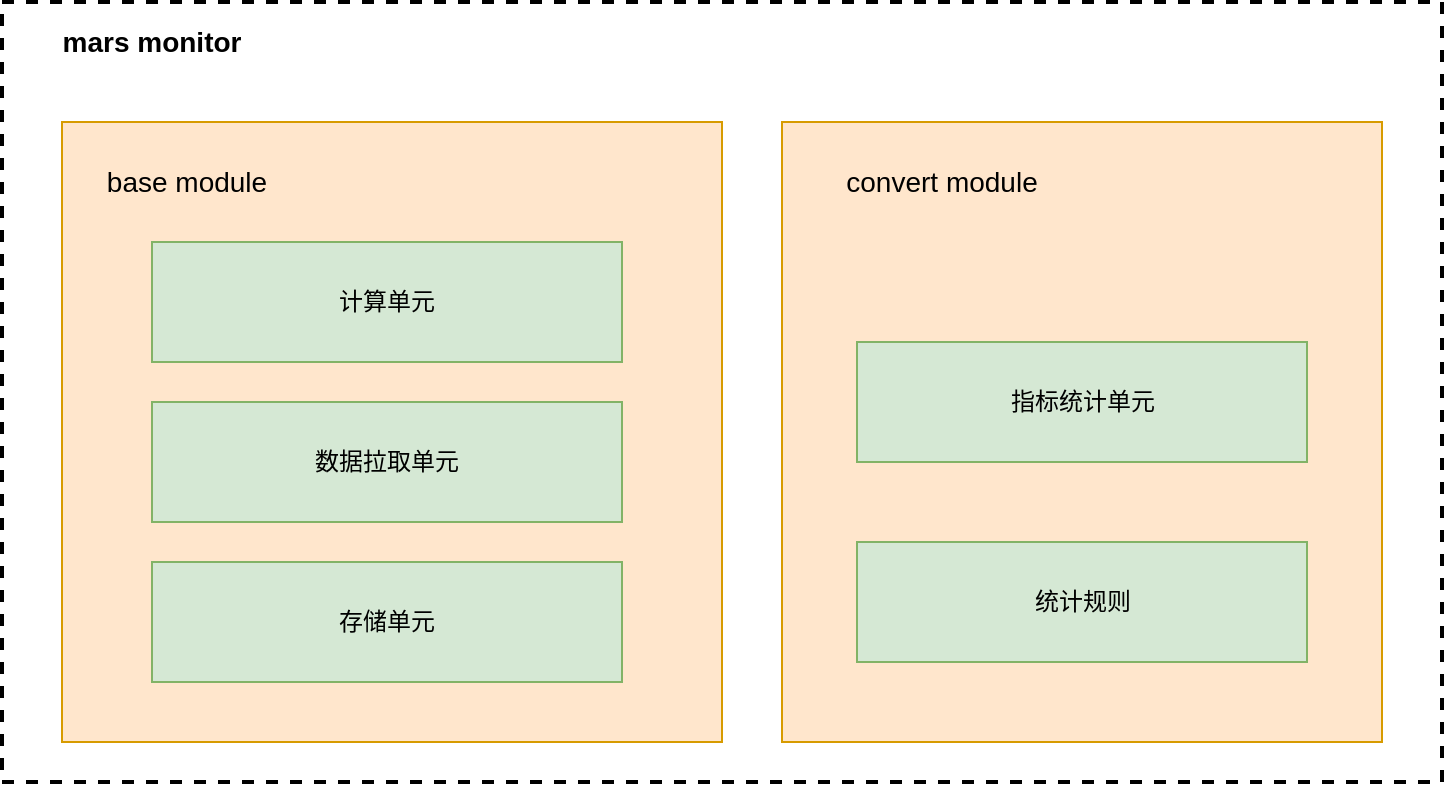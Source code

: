 <mxfile version="12.1.3" type="github" pages="1">
  <diagram id="GXcnSGkBILCFDOEzEzxC" name="Page-1">
    <mxGraphModel dx="786" dy="465" grid="1" gridSize="10" guides="1" tooltips="1" connect="1" arrows="1" fold="1" page="1" pageScale="1" pageWidth="826" pageHeight="1169" math="0" shadow="0">
      <root>
        <mxCell id="0"/>
        <mxCell id="1" parent="0"/>
        <mxCell id="27X9IHpaQD17-JOF2652-1" value="" style="rounded=0;whiteSpace=wrap;html=1;dashed=1;strokeWidth=2;" vertex="1" parent="1">
          <mxGeometry x="40" y="90" width="720" height="390" as="geometry"/>
        </mxCell>
        <mxCell id="27X9IHpaQD17-JOF2652-2" value="&lt;b&gt;&lt;font style=&quot;font-size: 14px&quot;&gt;mars monitor&lt;/font&gt;&lt;/b&gt;" style="text;html=1;strokeColor=none;fillColor=none;align=center;verticalAlign=middle;whiteSpace=wrap;rounded=0;dashed=1;" vertex="1" parent="1">
          <mxGeometry x="50" y="100" width="130" height="20" as="geometry"/>
        </mxCell>
        <mxCell id="27X9IHpaQD17-JOF2652-3" value="" style="rounded=0;whiteSpace=wrap;html=1;strokeWidth=1;fillColor=#ffe6cc;strokeColor=#d79b00;" vertex="1" parent="1">
          <mxGeometry x="70" y="150" width="330" height="310" as="geometry"/>
        </mxCell>
        <mxCell id="27X9IHpaQD17-JOF2652-4" value="&lt;font style=&quot;font-size: 14px&quot;&gt;base module&lt;/font&gt;" style="text;html=1;strokeColor=none;fillColor=none;align=center;verticalAlign=middle;whiteSpace=wrap;rounded=0;" vertex="1" parent="1">
          <mxGeometry x="85" y="170" width="95" height="20" as="geometry"/>
        </mxCell>
        <mxCell id="27X9IHpaQD17-JOF2652-5" value="存储单元" style="rounded=0;whiteSpace=wrap;html=1;strokeWidth=1;fillColor=#d5e8d4;strokeColor=#82b366;" vertex="1" parent="1">
          <mxGeometry x="115" y="370" width="235" height="60" as="geometry"/>
        </mxCell>
        <mxCell id="27X9IHpaQD17-JOF2652-6" value="数据拉取单元" style="rounded=0;whiteSpace=wrap;html=1;strokeWidth=1;fillColor=#d5e8d4;strokeColor=#82b366;" vertex="1" parent="1">
          <mxGeometry x="115" y="290" width="235" height="60" as="geometry"/>
        </mxCell>
        <mxCell id="27X9IHpaQD17-JOF2652-7" value="计算单元" style="rounded=0;whiteSpace=wrap;html=1;strokeWidth=1;fillColor=#d5e8d4;strokeColor=#82b366;" vertex="1" parent="1">
          <mxGeometry x="115" y="210" width="235" height="60" as="geometry"/>
        </mxCell>
        <mxCell id="27X9IHpaQD17-JOF2652-8" value="" style="rounded=0;whiteSpace=wrap;html=1;strokeWidth=1;fillColor=#ffe6cc;strokeColor=#d79b00;" vertex="1" parent="1">
          <mxGeometry x="430" y="150" width="300" height="310" as="geometry"/>
        </mxCell>
        <mxCell id="27X9IHpaQD17-JOF2652-9" value="&lt;font style=&quot;font-size: 14px&quot;&gt;convert module&lt;/font&gt;" style="text;html=1;strokeColor=none;fillColor=none;align=center;verticalAlign=middle;whiteSpace=wrap;rounded=0;" vertex="1" parent="1">
          <mxGeometry x="450" y="170" width="120" height="20" as="geometry"/>
        </mxCell>
        <mxCell id="27X9IHpaQD17-JOF2652-10" value="统计规则" style="rounded=0;whiteSpace=wrap;html=1;strokeWidth=1;fillColor=#d5e8d4;strokeColor=#82b366;" vertex="1" parent="1">
          <mxGeometry x="467.5" y="360" width="225" height="60" as="geometry"/>
        </mxCell>
        <mxCell id="27X9IHpaQD17-JOF2652-11" value="指标统计单元" style="rounded=0;whiteSpace=wrap;html=1;strokeWidth=1;fillColor=#d5e8d4;strokeColor=#82b366;" vertex="1" parent="1">
          <mxGeometry x="467.5" y="260" width="225" height="60" as="geometry"/>
        </mxCell>
      </root>
    </mxGraphModel>
  </diagram>
</mxfile>
